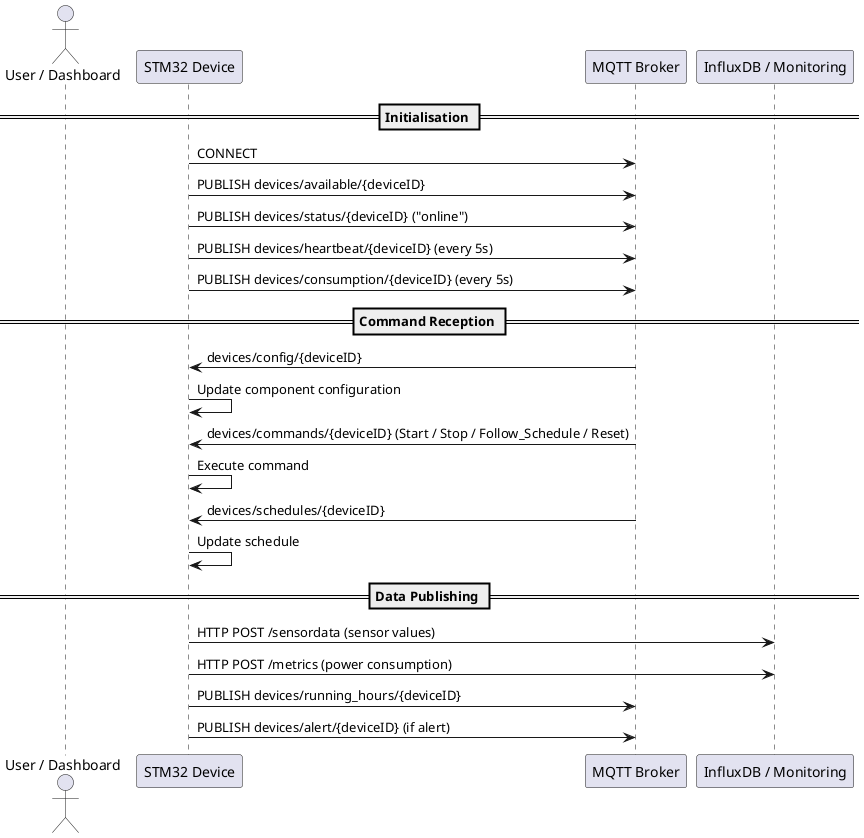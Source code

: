@startuml STM32_MQTT_Sequence

actor "User / Dashboard" as User
participant "STM32 Device" as Device
participant "MQTT Broker" as Broker
participant "InfluxDB / Monitoring" as External

== Initialisation ==
Device -> Broker : CONNECT
Device -> Broker : PUBLISH devices/available/{deviceID}
Device -> Broker : PUBLISH devices/status/{deviceID} ("online")
Device -> Broker : PUBLISH devices/heartbeat/{deviceID} (every 5s)
Device -> Broker : PUBLISH devices/consumption/{deviceID} (every 5s)

== Command Reception ==
Broker -> Device : devices/config/{deviceID}
Device -> Device : Update component configuration
Broker -> Device : devices/commands/{deviceID} (Start / Stop / Follow_Schedule / Reset)
Device -> Device : Execute command
Broker -> Device : devices/schedules/{deviceID}
Device -> Device : Update schedule

== Data Publishing ==
Device -> External : HTTP POST /sensordata (sensor values)
Device -> External : HTTP POST /metrics (power consumption)
Device -> Broker : PUBLISH devices/running_hours/{deviceID}
Device -> Broker : PUBLISH devices/alert/{deviceID} (if alert)

@enduml
